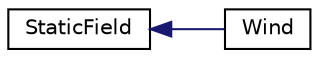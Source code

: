 digraph "Graphical Class Hierarchy"
{
 // LATEX_PDF_SIZE
  edge [fontname="Helvetica",fontsize="10",labelfontname="Helvetica",labelfontsize="10"];
  node [fontname="Helvetica",fontsize="10",shape=record];
  rankdir="LR";
  Node0 [label="StaticField",height=0.2,width=0.4,color="black", fillcolor="white", style="filled",URL="$classStaticField.html",tooltip="A base class for static field implementations."];
  Node0 -> Node1 [dir="back",color="midnightblue",fontsize="10",style="solid",fontname="Helvetica"];
  Node1 [label="Wind",height=0.2,width=0.4,color="black", fillcolor="white", style="filled",URL="$classWind.html",tooltip="A StaticField implementation of a wind vector field."];
}
